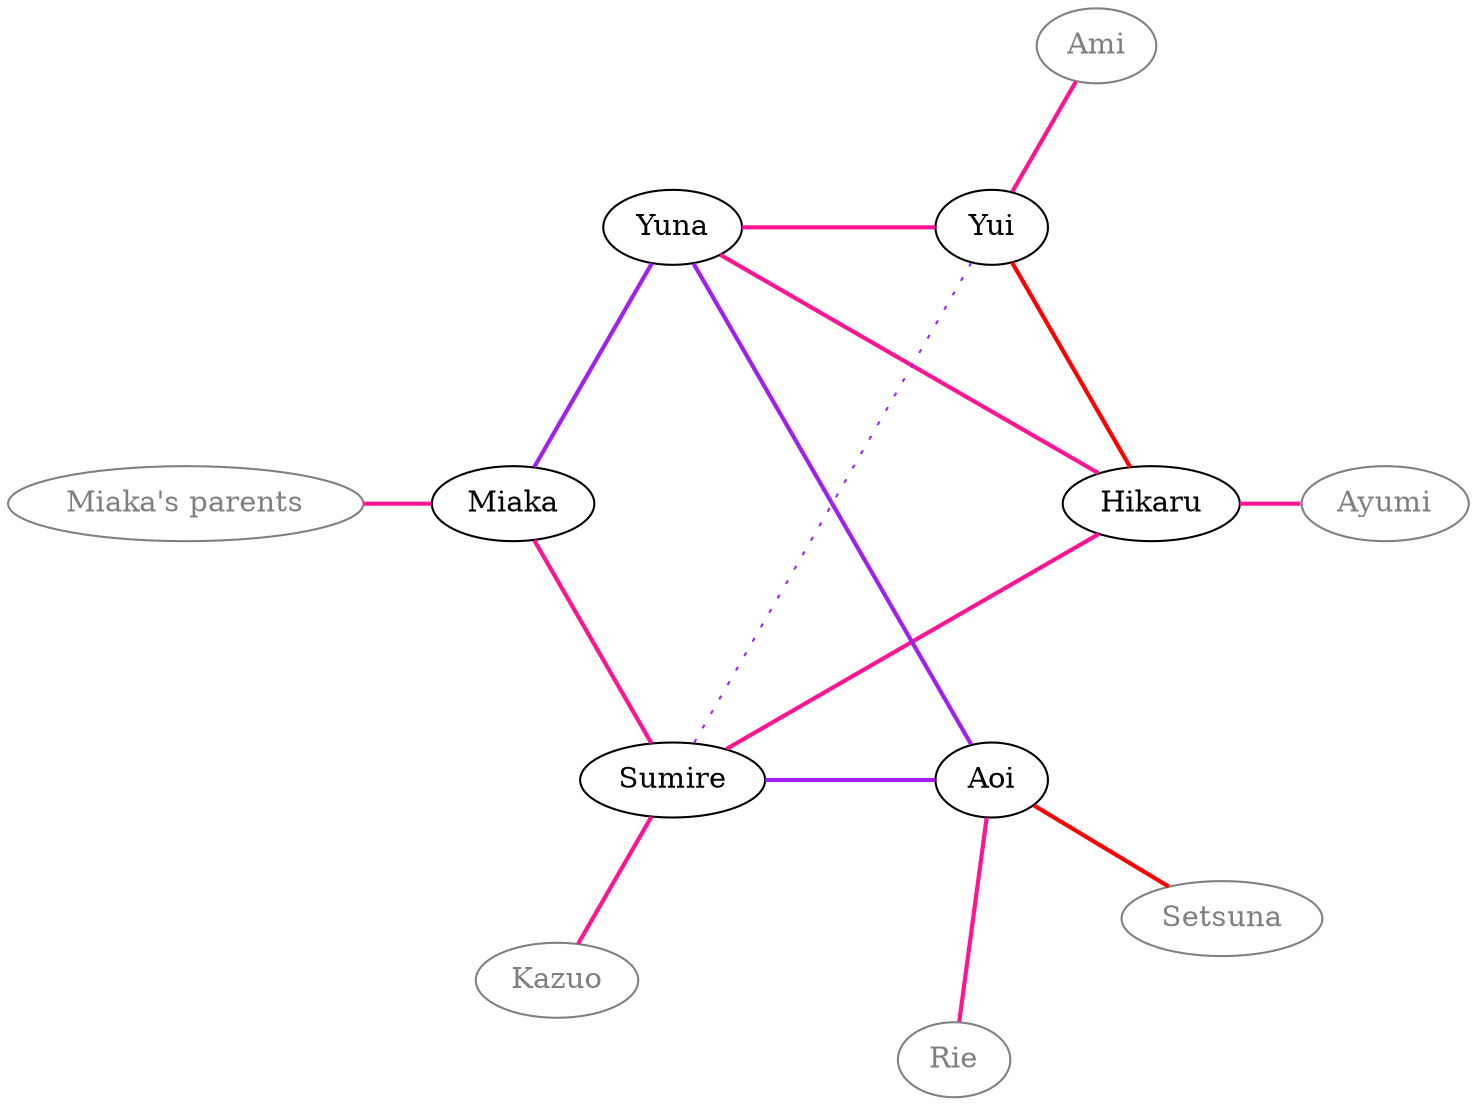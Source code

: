 strict graph {
    layout = "circo"
    node [ color = "#808080", fontcolor = "#808080" ]
    edge [ color = "#808080", fontcolor = "#808080", style = bold ]

    subgraph players {
        node [ color = black, fontcolor = black ]

        "Aoi"
        "Hikaru"
        "Miaka"
        "Sumire"
        "Yui"
        "Yuna"
    }

    "Aoi" -- "Rie" [ color = deeppink ]
    "Aoi" -- "Setsuna" [ color = red ]
    "Aoi" -- "Sumire" [ color = purple ]
    "Hikaru" -- "Ayumi" [ color = deeppink ]
    "Hikaru" -- "Yuna" [ color = deeppink ]
    "Sumire" -- "Hikaru" [ color = deeppink ]
    "Sumire" -- "Kazuo" [ color = deeppink ]
    "Yui" -- "Ami" [ color = deeppink ]
    "Yui" -- "Hikaru" [ color = red ]
    "Yui" -- "Sumire" [ color = purple, style = dotted ]
    "Yuna" -- "Aoi" [ color = purple ]
    "Yuna" -- "Yui" [ color = deeppink ]
    "Miaka" -- "Yuna" [ color = purple ]
    "Miaka" -- "Sumire" [ color = deeppink ]
    "Miaka" -- "Miaka's parents" [ color = deeppink ]
}
